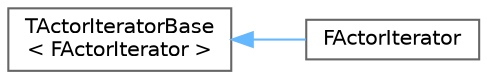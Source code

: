 digraph "Graphical Class Hierarchy"
{
 // INTERACTIVE_SVG=YES
 // LATEX_PDF_SIZE
  bgcolor="transparent";
  edge [fontname=Helvetica,fontsize=10,labelfontname=Helvetica,labelfontsize=10];
  node [fontname=Helvetica,fontsize=10,shape=box,height=0.2,width=0.4];
  rankdir="LR";
  Node0 [id="Node000000",label="TActorIteratorBase\l\< FActorIterator \>",height=0.2,width=0.4,color="grey40", fillcolor="white", style="filled",URL="$d4/d8b/classTActorIteratorBase.html",tooltip=" "];
  Node0 -> Node1 [id="edge6065_Node000000_Node000001",dir="back",color="steelblue1",style="solid",tooltip=" "];
  Node1 [id="Node000001",label="FActorIterator",height=0.2,width=0.4,color="grey40", fillcolor="white", style="filled",URL="$de/dbb/classFActorIterator.html",tooltip="Actor iterator Note that when Playing In Editor, this will find actors only in CurrentWorld."];
}
